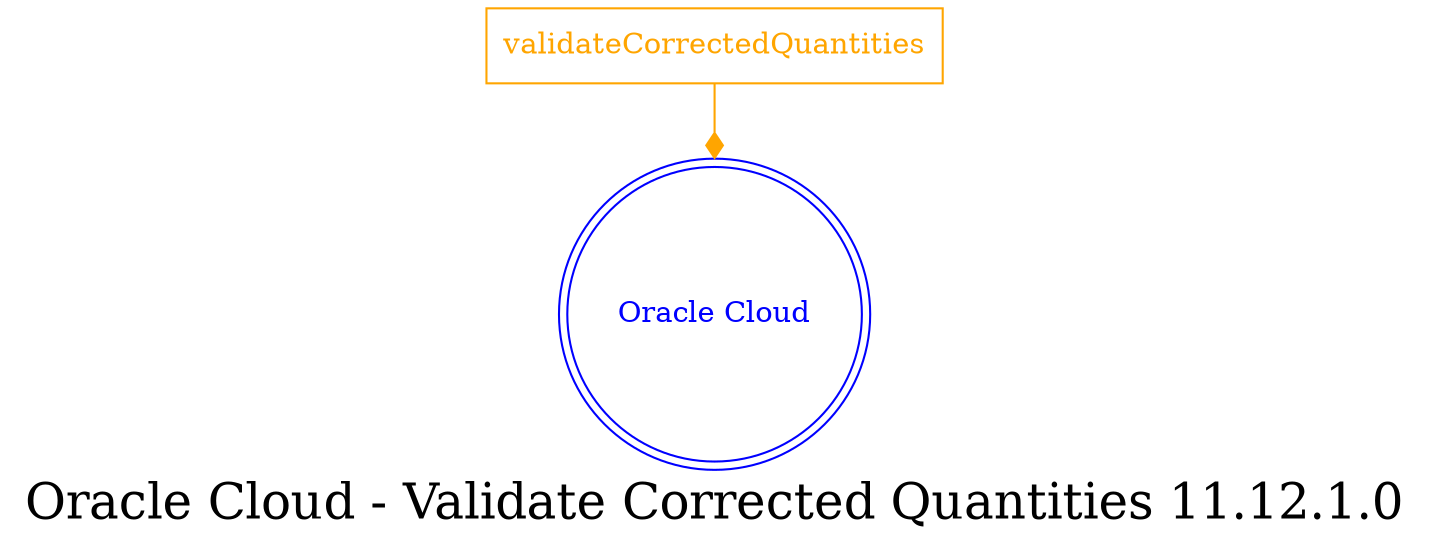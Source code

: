 digraph LexiconGraph {
graph[label="Oracle Cloud - Validate Corrected Quantities 11.12.1.0", fontsize=24]
splines=true
"Oracle Cloud" [color=blue, fontcolor=blue, shape=doublecircle]
"validateCorrectedQuantities" [color=orange, fontcolor=orange, shape=box]
"validateCorrectedQuantities" -> "Oracle Cloud" [color=orange, fontcolor=orange, arrowhead=diamond, arrowtail=none]
}
